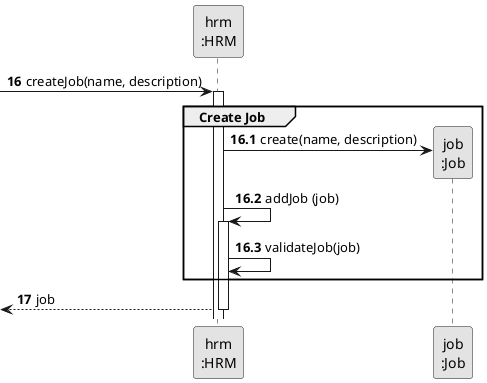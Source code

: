 @startuml
skinparam monochrome true
skinparam packageStyle rectangle
skinparam shadowing false

participant "hrm\n:HRM" as HRM
participant "job\n:Job" as JOB

autonumber 16
-> HRM: createJob(name, description)

autonumber 16.1
activate HRM
    group Create Job

        HRM -> JOB**: create(name, description)
        HRM -> HRM: addJob (job)

        activate HRM
            HRM -> HRM: validateJob(job)
'            activate HRM
'                HRM --> HRM
'            deactivate HRM

'            HRM --> HRM
'        deactivate HRM
    end

    autonumber 17
    <-- HRM : job
deactivate HRM


@enduml